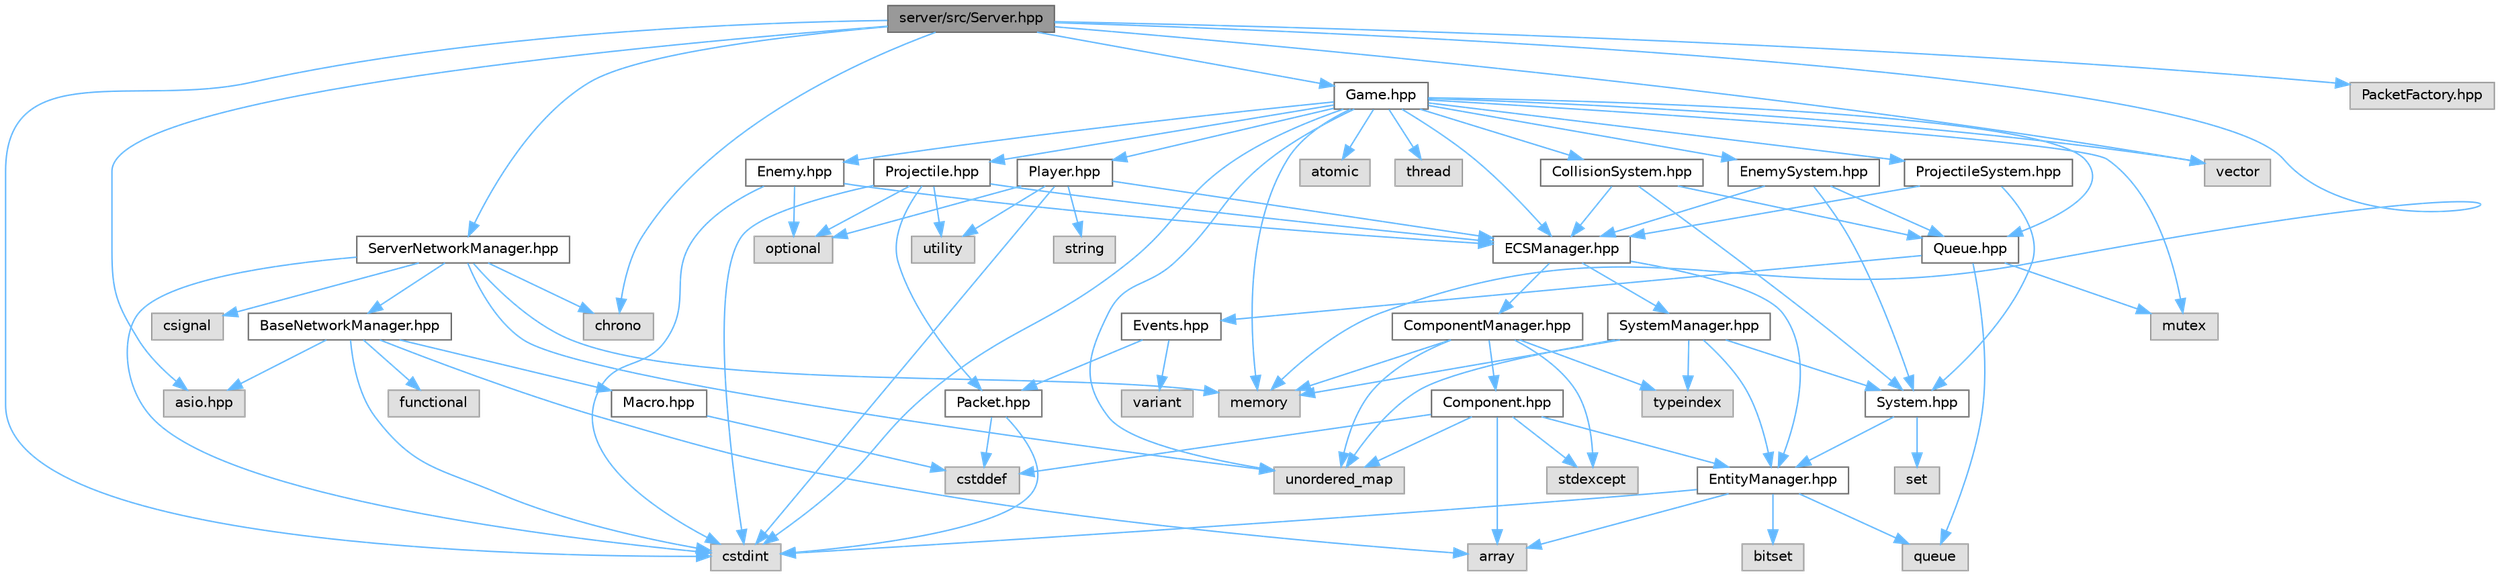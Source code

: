 digraph "server/src/Server.hpp"
{
 // LATEX_PDF_SIZE
  bgcolor="transparent";
  edge [fontname=Helvetica,fontsize=10,labelfontname=Helvetica,labelfontsize=10];
  node [fontname=Helvetica,fontsize=10,shape=box,height=0.2,width=0.4];
  Node1 [id="Node000001",label="server/src/Server.hpp",height=0.2,width=0.4,color="gray40", fillcolor="grey60", style="filled", fontcolor="black",tooltip=" "];
  Node1 -> Node2 [id="edge88_Node000001_Node000002",color="steelblue1",style="solid",tooltip=" "];
  Node2 [id="Node000002",label="asio.hpp",height=0.2,width=0.4,color="grey60", fillcolor="#E0E0E0", style="filled",tooltip=" "];
  Node1 -> Node3 [id="edge89_Node000001_Node000003",color="steelblue1",style="solid",tooltip=" "];
  Node3 [id="Node000003",label="chrono",height=0.2,width=0.4,color="grey60", fillcolor="#E0E0E0", style="filled",tooltip=" "];
  Node1 -> Node4 [id="edge90_Node000001_Node000004",color="steelblue1",style="solid",tooltip=" "];
  Node4 [id="Node000004",label="cstdint",height=0.2,width=0.4,color="grey60", fillcolor="#E0E0E0", style="filled",tooltip=" "];
  Node1 -> Node5 [id="edge91_Node000001_Node000005",color="steelblue1",style="solid",tooltip=" "];
  Node5 [id="Node000005",label="memory",height=0.2,width=0.4,color="grey60", fillcolor="#E0E0E0", style="filled",tooltip=" "];
  Node1 -> Node6 [id="edge92_Node000001_Node000006",color="steelblue1",style="solid",tooltip=" "];
  Node6 [id="Node000006",label="vector",height=0.2,width=0.4,color="grey60", fillcolor="#E0E0E0", style="filled",tooltip=" "];
  Node1 -> Node7 [id="edge93_Node000001_Node000007",color="steelblue1",style="solid",tooltip=" "];
  Node7 [id="Node000007",label="Game.hpp",height=0.2,width=0.4,color="grey40", fillcolor="white", style="filled",URL="$_game_8hpp.html",tooltip=" "];
  Node7 -> Node8 [id="edge94_Node000007_Node000008",color="steelblue1",style="solid",tooltip=" "];
  Node8 [id="Node000008",label="atomic",height=0.2,width=0.4,color="grey60", fillcolor="#E0E0E0", style="filled",tooltip=" "];
  Node7 -> Node4 [id="edge95_Node000007_Node000004",color="steelblue1",style="solid",tooltip=" "];
  Node7 -> Node5 [id="edge96_Node000007_Node000005",color="steelblue1",style="solid",tooltip=" "];
  Node7 -> Node9 [id="edge97_Node000007_Node000009",color="steelblue1",style="solid",tooltip=" "];
  Node9 [id="Node000009",label="mutex",height=0.2,width=0.4,color="grey60", fillcolor="#E0E0E0", style="filled",tooltip=" "];
  Node7 -> Node10 [id="edge98_Node000007_Node000010",color="steelblue1",style="solid",tooltip=" "];
  Node10 [id="Node000010",label="thread",height=0.2,width=0.4,color="grey60", fillcolor="#E0E0E0", style="filled",tooltip=" "];
  Node7 -> Node11 [id="edge99_Node000007_Node000011",color="steelblue1",style="solid",tooltip=" "];
  Node11 [id="Node000011",label="unordered_map",height=0.2,width=0.4,color="grey60", fillcolor="#E0E0E0", style="filled",tooltip=" "];
  Node7 -> Node6 [id="edge100_Node000007_Node000006",color="steelblue1",style="solid",tooltip=" "];
  Node7 -> Node12 [id="edge101_Node000007_Node000012",color="steelblue1",style="solid",tooltip=" "];
  Node12 [id="Node000012",label="CollisionSystem.hpp",height=0.2,width=0.4,color="grey40", fillcolor="white", style="filled",URL="$_collision_system_8hpp.html",tooltip=" "];
  Node12 -> Node13 [id="edge102_Node000012_Node000013",color="steelblue1",style="solid",tooltip=" "];
  Node13 [id="Node000013",label="ECSManager.hpp",height=0.2,width=0.4,color="grey40", fillcolor="white", style="filled",URL="$_e_c_s_manager_8hpp.html",tooltip=" "];
  Node13 -> Node14 [id="edge103_Node000013_Node000014",color="steelblue1",style="solid",tooltip=" "];
  Node14 [id="Node000014",label="EntityManager.hpp",height=0.2,width=0.4,color="grey40", fillcolor="white", style="filled",URL="$_entity_manager_8hpp.html",tooltip=" "];
  Node14 -> Node4 [id="edge104_Node000014_Node000004",color="steelblue1",style="solid",tooltip=" "];
  Node14 -> Node15 [id="edge105_Node000014_Node000015",color="steelblue1",style="solid",tooltip=" "];
  Node15 [id="Node000015",label="bitset",height=0.2,width=0.4,color="grey60", fillcolor="#E0E0E0", style="filled",tooltip=" "];
  Node14 -> Node16 [id="edge106_Node000014_Node000016",color="steelblue1",style="solid",tooltip=" "];
  Node16 [id="Node000016",label="queue",height=0.2,width=0.4,color="grey60", fillcolor="#E0E0E0", style="filled",tooltip=" "];
  Node14 -> Node17 [id="edge107_Node000014_Node000017",color="steelblue1",style="solid",tooltip=" "];
  Node17 [id="Node000017",label="array",height=0.2,width=0.4,color="grey60", fillcolor="#E0E0E0", style="filled",tooltip=" "];
  Node13 -> Node18 [id="edge108_Node000013_Node000018",color="steelblue1",style="solid",tooltip=" "];
  Node18 [id="Node000018",label="ComponentManager.hpp",height=0.2,width=0.4,color="grey40", fillcolor="white", style="filled",URL="$_component_manager_8hpp.html",tooltip=" "];
  Node18 -> Node5 [id="edge109_Node000018_Node000005",color="steelblue1",style="solid",tooltip=" "];
  Node18 -> Node19 [id="edge110_Node000018_Node000019",color="steelblue1",style="solid",tooltip=" "];
  Node19 [id="Node000019",label="stdexcept",height=0.2,width=0.4,color="grey60", fillcolor="#E0E0E0", style="filled",tooltip=" "];
  Node18 -> Node20 [id="edge111_Node000018_Node000020",color="steelblue1",style="solid",tooltip=" "];
  Node20 [id="Node000020",label="typeindex",height=0.2,width=0.4,color="grey60", fillcolor="#E0E0E0", style="filled",tooltip=" "];
  Node18 -> Node11 [id="edge112_Node000018_Node000011",color="steelblue1",style="solid",tooltip=" "];
  Node18 -> Node21 [id="edge113_Node000018_Node000021",color="steelblue1",style="solid",tooltip=" "];
  Node21 [id="Node000021",label="Component.hpp",height=0.2,width=0.4,color="grey40", fillcolor="white", style="filled",URL="$_component_8hpp.html",tooltip=" "];
  Node21 -> Node17 [id="edge114_Node000021_Node000017",color="steelblue1",style="solid",tooltip=" "];
  Node21 -> Node22 [id="edge115_Node000021_Node000022",color="steelblue1",style="solid",tooltip=" "];
  Node22 [id="Node000022",label="cstddef",height=0.2,width=0.4,color="grey60", fillcolor="#E0E0E0", style="filled",tooltip=" "];
  Node21 -> Node11 [id="edge116_Node000021_Node000011",color="steelblue1",style="solid",tooltip=" "];
  Node21 -> Node14 [id="edge117_Node000021_Node000014",color="steelblue1",style="solid",tooltip=" "];
  Node21 -> Node19 [id="edge118_Node000021_Node000019",color="steelblue1",style="solid",tooltip=" "];
  Node13 -> Node23 [id="edge119_Node000013_Node000023",color="steelblue1",style="solid",tooltip=" "];
  Node23 [id="Node000023",label="SystemManager.hpp",height=0.2,width=0.4,color="grey40", fillcolor="white", style="filled",URL="$_system_manager_8hpp.html",tooltip=" "];
  Node23 -> Node14 [id="edge120_Node000023_Node000014",color="steelblue1",style="solid",tooltip=" "];
  Node23 -> Node24 [id="edge121_Node000023_Node000024",color="steelblue1",style="solid",tooltip=" "];
  Node24 [id="Node000024",label="System.hpp",height=0.2,width=0.4,color="grey40", fillcolor="white", style="filled",URL="$_system_8hpp.html",tooltip=" "];
  Node24 -> Node25 [id="edge122_Node000024_Node000025",color="steelblue1",style="solid",tooltip=" "];
  Node25 [id="Node000025",label="set",height=0.2,width=0.4,color="grey60", fillcolor="#E0E0E0", style="filled",tooltip=" "];
  Node24 -> Node14 [id="edge123_Node000024_Node000014",color="steelblue1",style="solid",tooltip=" "];
  Node23 -> Node20 [id="edge124_Node000023_Node000020",color="steelblue1",style="solid",tooltip=" "];
  Node23 -> Node11 [id="edge125_Node000023_Node000011",color="steelblue1",style="solid",tooltip=" "];
  Node23 -> Node5 [id="edge126_Node000023_Node000005",color="steelblue1",style="solid",tooltip=" "];
  Node12 -> Node26 [id="edge127_Node000012_Node000026",color="steelblue1",style="solid",tooltip=" "];
  Node26 [id="Node000026",label="Queue.hpp",height=0.2,width=0.4,color="grey40", fillcolor="white", style="filled",URL="$_queue_8hpp.html",tooltip=" "];
  Node26 -> Node9 [id="edge128_Node000026_Node000009",color="steelblue1",style="solid",tooltip=" "];
  Node26 -> Node16 [id="edge129_Node000026_Node000016",color="steelblue1",style="solid",tooltip=" "];
  Node26 -> Node27 [id="edge130_Node000026_Node000027",color="steelblue1",style="solid",tooltip=" "];
  Node27 [id="Node000027",label="Events.hpp",height=0.2,width=0.4,color="grey40", fillcolor="white", style="filled",URL="$_events_8hpp.html",tooltip=" "];
  Node27 -> Node28 [id="edge131_Node000027_Node000028",color="steelblue1",style="solid",tooltip=" "];
  Node28 [id="Node000028",label="variant",height=0.2,width=0.4,color="grey60", fillcolor="#E0E0E0", style="filled",tooltip=" "];
  Node27 -> Node29 [id="edge132_Node000027_Node000029",color="steelblue1",style="solid",tooltip=" "];
  Node29 [id="Node000029",label="Packet.hpp",height=0.2,width=0.4,color="grey40", fillcolor="white", style="filled",URL="$_packet_8hpp.html",tooltip=" "];
  Node29 -> Node22 [id="edge133_Node000029_Node000022",color="steelblue1",style="solid",tooltip=" "];
  Node29 -> Node4 [id="edge134_Node000029_Node000004",color="steelblue1",style="solid",tooltip=" "];
  Node12 -> Node24 [id="edge135_Node000012_Node000024",color="steelblue1",style="solid",tooltip=" "];
  Node7 -> Node13 [id="edge136_Node000007_Node000013",color="steelblue1",style="solid",tooltip=" "];
  Node7 -> Node30 [id="edge137_Node000007_Node000030",color="steelblue1",style="solid",tooltip=" "];
  Node30 [id="Node000030",label="Enemy.hpp",height=0.2,width=0.4,color="grey40", fillcolor="white", style="filled",URL="$_enemy_8hpp.html",tooltip=" "];
  Node30 -> Node4 [id="edge138_Node000030_Node000004",color="steelblue1",style="solid",tooltip=" "];
  Node30 -> Node31 [id="edge139_Node000030_Node000031",color="steelblue1",style="solid",tooltip=" "];
  Node31 [id="Node000031",label="optional",height=0.2,width=0.4,color="grey60", fillcolor="#E0E0E0", style="filled",tooltip=" "];
  Node30 -> Node13 [id="edge140_Node000030_Node000013",color="steelblue1",style="solid",tooltip=" "];
  Node7 -> Node32 [id="edge141_Node000007_Node000032",color="steelblue1",style="solid",tooltip=" "];
  Node32 [id="Node000032",label="EnemySystem.hpp",height=0.2,width=0.4,color="grey40", fillcolor="white", style="filled",URL="$_enemy_system_8hpp.html",tooltip=" "];
  Node32 -> Node13 [id="edge142_Node000032_Node000013",color="steelblue1",style="solid",tooltip=" "];
  Node32 -> Node26 [id="edge143_Node000032_Node000026",color="steelblue1",style="solid",tooltip=" "];
  Node32 -> Node24 [id="edge144_Node000032_Node000024",color="steelblue1",style="solid",tooltip=" "];
  Node7 -> Node33 [id="edge145_Node000007_Node000033",color="steelblue1",style="solid",tooltip=" "];
  Node33 [id="Node000033",label="Player.hpp",height=0.2,width=0.4,color="grey40", fillcolor="white", style="filled",URL="$_player_8hpp.html",tooltip=" "];
  Node33 -> Node4 [id="edge146_Node000033_Node000004",color="steelblue1",style="solid",tooltip=" "];
  Node33 -> Node31 [id="edge147_Node000033_Node000031",color="steelblue1",style="solid",tooltip=" "];
  Node33 -> Node34 [id="edge148_Node000033_Node000034",color="steelblue1",style="solid",tooltip=" "];
  Node34 [id="Node000034",label="string",height=0.2,width=0.4,color="grey60", fillcolor="#E0E0E0", style="filled",tooltip=" "];
  Node33 -> Node35 [id="edge149_Node000033_Node000035",color="steelblue1",style="solid",tooltip=" "];
  Node35 [id="Node000035",label="utility",height=0.2,width=0.4,color="grey60", fillcolor="#E0E0E0", style="filled",tooltip=" "];
  Node33 -> Node13 [id="edge150_Node000033_Node000013",color="steelblue1",style="solid",tooltip=" "];
  Node7 -> Node36 [id="edge151_Node000007_Node000036",color="steelblue1",style="solid",tooltip=" "];
  Node36 [id="Node000036",label="Projectile.hpp",height=0.2,width=0.4,color="grey40", fillcolor="white", style="filled",URL="$_projectile_8hpp.html",tooltip=" "];
  Node36 -> Node4 [id="edge152_Node000036_Node000004",color="steelblue1",style="solid",tooltip=" "];
  Node36 -> Node31 [id="edge153_Node000036_Node000031",color="steelblue1",style="solid",tooltip=" "];
  Node36 -> Node35 [id="edge154_Node000036_Node000035",color="steelblue1",style="solid",tooltip=" "];
  Node36 -> Node13 [id="edge155_Node000036_Node000013",color="steelblue1",style="solid",tooltip=" "];
  Node36 -> Node29 [id="edge156_Node000036_Node000029",color="steelblue1",style="solid",tooltip=" "];
  Node7 -> Node37 [id="edge157_Node000007_Node000037",color="steelblue1",style="solid",tooltip=" "];
  Node37 [id="Node000037",label="ProjectileSystem.hpp",height=0.2,width=0.4,color="grey40", fillcolor="white", style="filled",URL="$_projectile_system_8hpp.html",tooltip=" "];
  Node37 -> Node13 [id="edge158_Node000037_Node000013",color="steelblue1",style="solid",tooltip=" "];
  Node37 -> Node24 [id="edge159_Node000037_Node000024",color="steelblue1",style="solid",tooltip=" "];
  Node7 -> Node26 [id="edge160_Node000007_Node000026",color="steelblue1",style="solid",tooltip=" "];
  Node1 -> Node38 [id="edge161_Node000001_Node000038",color="steelblue1",style="solid",tooltip=" "];
  Node38 [id="Node000038",label="PacketFactory.hpp",height=0.2,width=0.4,color="grey60", fillcolor="#E0E0E0", style="filled",tooltip=" "];
  Node1 -> Node39 [id="edge162_Node000001_Node000039",color="steelblue1",style="solid",tooltip=" "];
  Node39 [id="Node000039",label="ServerNetworkManager.hpp",height=0.2,width=0.4,color="grey40", fillcolor="white", style="filled",URL="$_server_network_manager_8hpp.html",tooltip=" "];
  Node39 -> Node3 [id="edge163_Node000039_Node000003",color="steelblue1",style="solid",tooltip=" "];
  Node39 -> Node40 [id="edge164_Node000039_Node000040",color="steelblue1",style="solid",tooltip=" "];
  Node40 [id="Node000040",label="csignal",height=0.2,width=0.4,color="grey60", fillcolor="#E0E0E0", style="filled",tooltip=" "];
  Node39 -> Node4 [id="edge165_Node000039_Node000004",color="steelblue1",style="solid",tooltip=" "];
  Node39 -> Node5 [id="edge166_Node000039_Node000005",color="steelblue1",style="solid",tooltip=" "];
  Node39 -> Node11 [id="edge167_Node000039_Node000011",color="steelblue1",style="solid",tooltip=" "];
  Node39 -> Node41 [id="edge168_Node000039_Node000041",color="steelblue1",style="solid",tooltip=" "];
  Node41 [id="Node000041",label="BaseNetworkManager.hpp",height=0.2,width=0.4,color="grey40", fillcolor="white", style="filled",URL="$_base_network_manager_8hpp.html",tooltip=" "];
  Node41 -> Node2 [id="edge169_Node000041_Node000002",color="steelblue1",style="solid",tooltip=" "];
  Node41 -> Node17 [id="edge170_Node000041_Node000017",color="steelblue1",style="solid",tooltip=" "];
  Node41 -> Node42 [id="edge171_Node000041_Node000042",color="steelblue1",style="solid",tooltip=" "];
  Node42 [id="Node000042",label="functional",height=0.2,width=0.4,color="grey60", fillcolor="#E0E0E0", style="filled",tooltip=" "];
  Node41 -> Node4 [id="edge172_Node000041_Node000004",color="steelblue1",style="solid",tooltip=" "];
  Node41 -> Node43 [id="edge173_Node000041_Node000043",color="steelblue1",style="solid",tooltip=" "];
  Node43 [id="Node000043",label="Macro.hpp",height=0.2,width=0.4,color="grey40", fillcolor="white", style="filled",URL="$_macro_8hpp.html",tooltip=" "];
  Node43 -> Node22 [id="edge174_Node000043_Node000022",color="steelblue1",style="solid",tooltip=" "];
}
